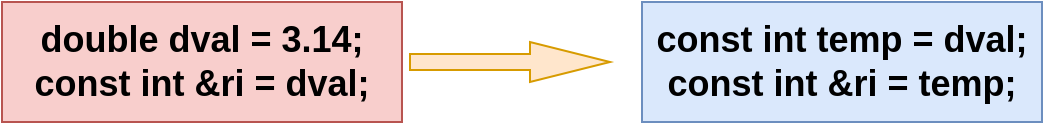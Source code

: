 <mxfile version="14.1.8" type="device"><diagram id="8ROt4LeXSYDAGKqdnFI3" name="第 1 页"><mxGraphModel dx="1106" dy="997" grid="1" gridSize="10" guides="1" tooltips="1" connect="1" arrows="1" fold="1" page="1" pageScale="1" pageWidth="827" pageHeight="1169" math="0" shadow="0"><root><mxCell id="0"/><mxCell id="1" parent="0"/><mxCell id="XFCo2PrQ-Ay3yisYQkGx-1" value="double dval = 3.14;&lt;br style=&quot;font-size: 18px;&quot;&gt;const int &amp;amp;ri = dval;" style="text;html=1;strokeColor=#b85450;fillColor=#f8cecc;align=center;verticalAlign=middle;whiteSpace=wrap;rounded=0;fontStyle=1;fontSize=18;" parent="1" vertex="1"><mxGeometry x="110" y="390" width="200" height="60" as="geometry"/></mxCell><mxCell id="XFCo2PrQ-Ay3yisYQkGx-2" value="" style="html=1;shadow=0;dashed=0;align=center;verticalAlign=middle;shape=mxgraph.arrows2.arrow;dy=0.6;dx=40;notch=0;fontSize=18;fillColor=#ffe6cc;strokeColor=#d79b00;" parent="1" vertex="1"><mxGeometry x="314" y="410" width="100" height="20" as="geometry"/></mxCell><mxCell id="XFCo2PrQ-Ay3yisYQkGx-3" value="const int temp = dval;&lt;br style=&quot;font-size: 18px&quot;&gt;const int &amp;amp;ri = temp;" style="text;html=1;strokeColor=#6c8ebf;fillColor=#dae8fc;align=center;verticalAlign=middle;whiteSpace=wrap;rounded=0;fontStyle=1;fontSize=18;" parent="1" vertex="1"><mxGeometry x="430" y="390" width="200" height="60" as="geometry"/></mxCell></root></mxGraphModel></diagram></mxfile>
